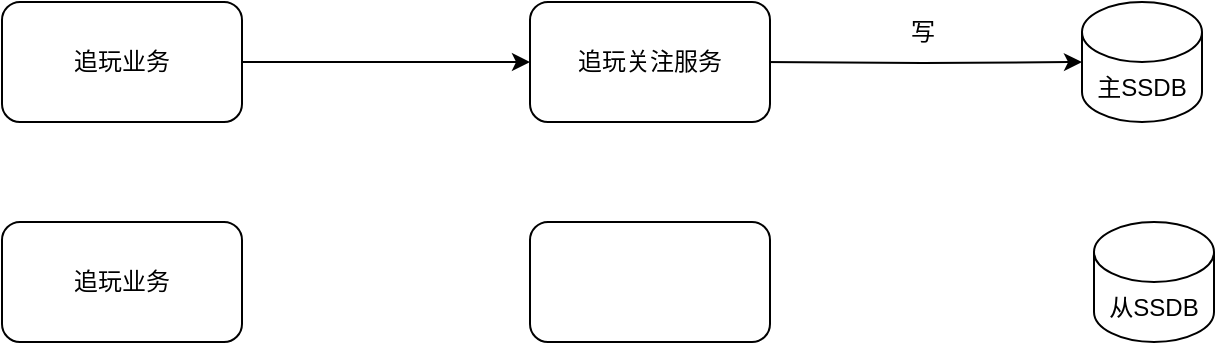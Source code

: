 <mxfile version="20.1.1" type="github">
  <diagram id="qjP0iLe7DsiVe1p9cREq" name="Page-1">
    <mxGraphModel dx="1422" dy="794" grid="1" gridSize="10" guides="1" tooltips="1" connect="1" arrows="1" fold="1" page="1" pageScale="1" pageWidth="827" pageHeight="1169" math="0" shadow="0">
      <root>
        <mxCell id="0" />
        <mxCell id="1" parent="0" />
        <mxCell id="xh3n5V7uTA3OtfkAkPk8-11" style="edgeStyle=orthogonalEdgeStyle;rounded=0;orthogonalLoop=1;jettySize=auto;html=1;exitX=1;exitY=0.5;exitDx=0;exitDy=0;entryX=0;entryY=0.5;entryDx=0;entryDy=0;" edge="1" parent="1" source="xh3n5V7uTA3OtfkAkPk8-3" target="xh3n5V7uTA3OtfkAkPk8-5">
          <mxGeometry relative="1" as="geometry" />
        </mxCell>
        <mxCell id="xh3n5V7uTA3OtfkAkPk8-3" value="追玩业务" style="rounded=1;whiteSpace=wrap;html=1;" vertex="1" parent="1">
          <mxGeometry x="90" y="180" width="120" height="60" as="geometry" />
        </mxCell>
        <mxCell id="xh3n5V7uTA3OtfkAkPk8-4" value="追玩业务" style="rounded=1;whiteSpace=wrap;html=1;" vertex="1" parent="1">
          <mxGeometry x="90" y="290" width="120" height="60" as="geometry" />
        </mxCell>
        <object label="" id="xh3n5V7uTA3OtfkAkPk8-12">
          <mxCell style="edgeStyle=orthogonalEdgeStyle;rounded=0;orthogonalLoop=1;jettySize=auto;html=1;entryX=0;entryY=0.5;entryDx=0;entryDy=0;entryPerimeter=0;" edge="1" parent="1" target="xh3n5V7uTA3OtfkAkPk8-10">
            <mxGeometry relative="1" as="geometry">
              <mxPoint x="470" y="210" as="sourcePoint" />
            </mxGeometry>
          </mxCell>
        </object>
        <mxCell id="xh3n5V7uTA3OtfkAkPk8-5" value="追玩关注服务" style="rounded=1;whiteSpace=wrap;html=1;" vertex="1" parent="1">
          <mxGeometry x="354" y="180" width="120" height="60" as="geometry" />
        </mxCell>
        <mxCell id="xh3n5V7uTA3OtfkAkPk8-6" value="" style="rounded=1;whiteSpace=wrap;html=1;" vertex="1" parent="1">
          <mxGeometry x="354" y="290" width="120" height="60" as="geometry" />
        </mxCell>
        <mxCell id="xh3n5V7uTA3OtfkAkPk8-9" value="从SSDB" style="shape=cylinder3;whiteSpace=wrap;html=1;boundedLbl=1;backgroundOutline=1;size=15;" vertex="1" parent="1">
          <mxGeometry x="636" y="290" width="60" height="60" as="geometry" />
        </mxCell>
        <mxCell id="xh3n5V7uTA3OtfkAkPk8-10" value="主SSDB" style="shape=cylinder3;whiteSpace=wrap;html=1;boundedLbl=1;backgroundOutline=1;size=15;" vertex="1" parent="1">
          <mxGeometry x="630" y="180" width="60" height="60" as="geometry" />
        </mxCell>
        <mxCell id="xh3n5V7uTA3OtfkAkPk8-13" value="写" style="text;html=1;resizable=0;autosize=1;align=center;verticalAlign=middle;points=[];fillColor=none;strokeColor=none;rounded=0;" vertex="1" parent="1">
          <mxGeometry x="530" y="180" width="40" height="30" as="geometry" />
        </mxCell>
      </root>
    </mxGraphModel>
  </diagram>
</mxfile>
